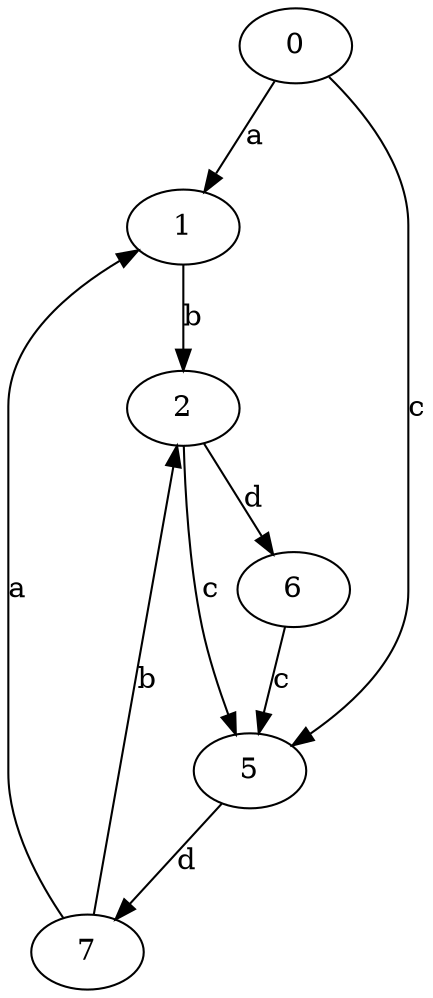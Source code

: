 strict digraph  {
0;
1;
2;
5;
6;
7;
0 -> 1  [label=a];
0 -> 5  [label=c];
1 -> 2  [label=b];
2 -> 5  [label=c];
2 -> 6  [label=d];
5 -> 7  [label=d];
6 -> 5  [label=c];
7 -> 1  [label=a];
7 -> 2  [label=b];
}
